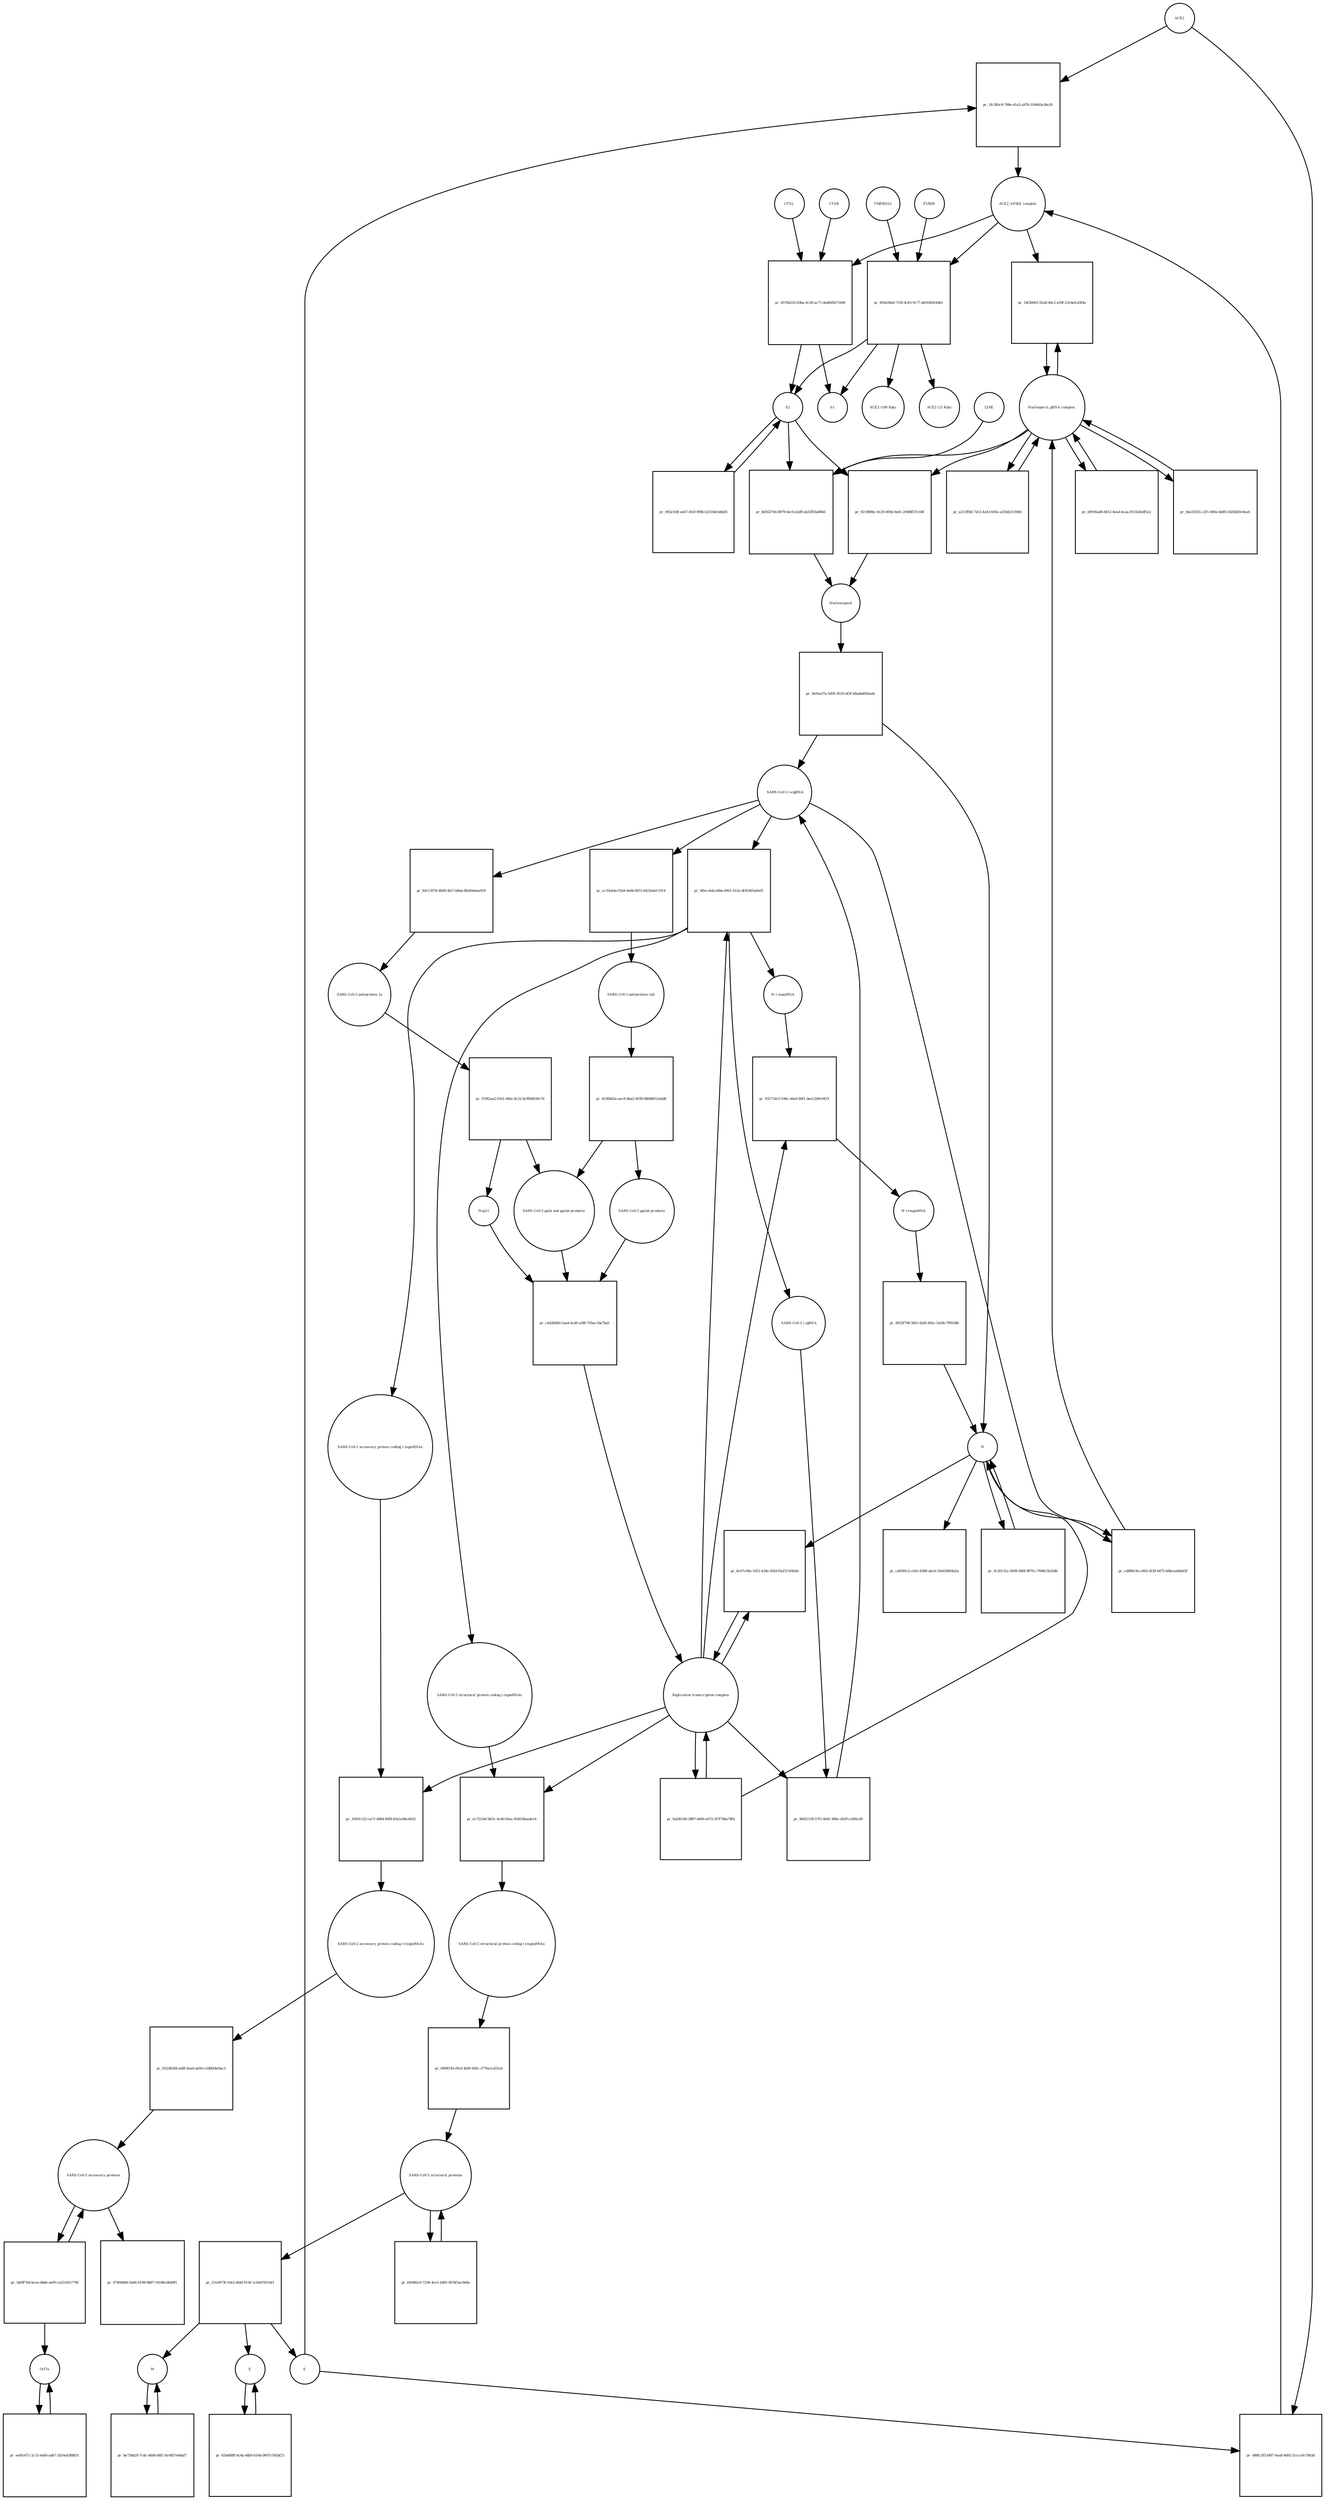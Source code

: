 strict digraph  {
ACE2 [annotation="", bipartite=0, cls=macromolecule, fontsize=4, label=ACE2, shape=circle];
"pr_1fc385c8-798e-41a2-a97b-5596d3e26e20" [annotation="", bipartite=1, cls=process, fontsize=4, label="pr_1fc385c8-798e-41a2-a97b-5596d3e26e20", shape=square];
"ACE2_SPIKE complex" [annotation="", bipartite=0, cls=complex, fontsize=4, label="ACE2_SPIKE complex", shape=circle];
S [annotation="", bipartite=0, cls="macromolecule multimer", fontsize=4, label=S, shape=circle];
"Nucleoporin_gRNA complex " [annotation="", bipartite=0, cls=complex, fontsize=4, label="Nucleoporin_gRNA complex ", shape=circle];
"pr_24f3b901-92a8-44c2-a59f-23cbefcd3f4e" [annotation="", bipartite=1, cls=process, fontsize=4, label="pr_24f3b901-92a8-44c2-a59f-23cbefcd3f4e", shape=square];
"pr_d576d223-83ba-4c39-ac71-ded0d5671b96" [annotation="", bipartite=1, cls=process, fontsize=4, label="pr_d576d223-83ba-4c39-ac71-ded0d5671b96", shape=square];
S2 [annotation="", bipartite=0, cls=macromolecule, fontsize=4, label=S2, shape=circle];
CTSB [annotation="", bipartite=0, cls=macromolecule, fontsize=4, label=CTSB, shape=circle];
CTSL [annotation="", bipartite=0, cls=macromolecule, fontsize=4, label=CTSL, shape=circle];
S1 [annotation="", bipartite=0, cls=macromolecule, fontsize=4, label=S1, shape=circle];
"pr_088fc3f5-bf87-4ea8-8d92-5cccc0c7863d" [annotation="", bipartite=1, cls=process, fontsize=4, label="pr_088fc3f5-bf87-4ea8-8d92-5cccc0c7863d", shape=square];
"pr_bd562744-8879-4ec6-b2d9-ab33f56a88b5" [annotation="", bipartite=1, cls=process, fontsize=4, label="pr_bd562744-8879-4ec6-b2d9-ab33f56a88b5", shape=square];
Nucleocapsid [annotation="", bipartite=0, cls=complex, fontsize=4, label=Nucleocapsid, shape=circle];
LY6E [annotation="", bipartite=0, cls=macromolecule, fontsize=4, label=LY6E, shape=circle];
"pr_921989bc-0c29-409d-9a41-2f408f37e188" [annotation="", bipartite=1, cls=process, fontsize=4, label="pr_921989bc-0c29-409d-9a41-2f408f37e188", shape=square];
"pr_9a92a37a-5d95-4535-bf3f-b8adbd05ba0e" [annotation="", bipartite=1, cls=process, fontsize=4, label="pr_9a92a37a-5d95-4535-bf3f-b8adbd05ba0e", shape=square];
" SARS-CoV-2 (+)gRNA" [annotation="", bipartite=0, cls="nucleic acid feature", fontsize=4, label=" SARS-CoV-2 (+)gRNA", shape=circle];
N [annotation="", bipartite=0, cls="macromolecule multimer", fontsize=4, label=N, shape=circle];
"SARS-CoV-2 polyprotein 1ab" [annotation="", bipartite=0, cls=macromolecule, fontsize=4, label="SARS-CoV-2 polyprotein 1ab", shape=circle];
"pr_4536b82a-aec8-4ba2-8199-886d8012e8d0" [annotation="", bipartite=1, cls=process, fontsize=4, label="pr_4536b82a-aec8-4ba2-8199-886d8012e8d0", shape=square];
"SARS-CoV-2 pp1ab products" [annotation="", bipartite=0, cls=complex, fontsize=4, label="SARS-CoV-2 pp1ab products", shape=circle];
"SARS-CoV-2 pp1a and pp1ab products" [annotation="", bipartite=0, cls=complex, fontsize=4, label="SARS-CoV-2 pp1a and pp1ab products", shape=circle];
"SARS-CoV-2 polyprotein 1a" [annotation="", bipartite=0, cls=macromolecule, fontsize=4, label="SARS-CoV-2 polyprotein 1a", shape=circle];
"pr_f1062ea2-6161-46fe-9c22-bcf89d939c76" [annotation="", bipartite=1, cls=process, fontsize=4, label="pr_f1062ea2-6161-46fe-9c22-bcf89d939c76", shape=square];
Nsp11 [annotation="", bipartite=0, cls=macromolecule, fontsize=4, label=Nsp11, shape=circle];
"pr_b9936ad6-6b12-4ead-bcaa-f0332dedf5e2" [annotation="", bipartite=1, cls=process, fontsize=4, label="pr_b9936ad6-6b12-4ead-bcaa-f0332dedf5e2", shape=square];
"pr_8ee24355-c2f1-400a-bb89-5d29d20c8ea4" [annotation="", bipartite=1, cls=process, fontsize=4, label="pr_8ee24355-c2f1-400a-bb89-5d29d20c8ea4", shape=square];
"SARS-CoV-2 structural proteins" [annotation="", bipartite=0, cls=complex, fontsize=4, label="SARS-CoV-2 structural proteins", shape=circle];
"pr_21e3873f-10e2-4fdd-9136-1c64478314f1" [annotation="", bipartite=1, cls=process, fontsize=4, label="pr_21e3873f-10e2-4fdd-9136-1c64478314f1", shape=square];
M [annotation="", bipartite=0, cls=macromolecule, fontsize=4, label=M, shape=circle];
E [annotation="", bipartite=0, cls=macromolecule, fontsize=4, label=E, shape=circle];
"Replication transcription complex" [annotation="", bipartite=0, cls=complex, fontsize=4, label="Replication transcription complex", shape=circle];
"pr_8c47c09e-1652-434e-92fd-f5af515f40eb" [annotation="", bipartite=1, cls=process, fontsize=4, label="pr_8c47c09e-1652-434e-92fd-f5af515f40eb", shape=square];
"pr_cd45f6c2-c043-4389-abcb-10e63f604a5a" [annotation="", bipartite=1, cls=process, fontsize=4, label="pr_cd45f6c2-c043-4389-abcb-10e63f604a5a", shape=square];
"SARS-CoV-2 accessory proteins" [annotation="", bipartite=0, cls=complex, fontsize=4, label="SARS-CoV-2 accessory proteins", shape=circle];
"pr_974046b0-5a84-4198-8b87-18186cd649f5" [annotation="", bipartite=1, cls=process, fontsize=4, label="pr_974046b0-5a84-4198-8b87-18186cd649f5", shape=square];
"pr_f45982c0-7238-4ce1-b4f9-387bf1ac9e8a" [annotation="", bipartite=1, cls=process, fontsize=4, label="pr_f45982c0-7238-4ce1-b4f9-387bf1ac9e8a", shape=square];
"pr_fad36180-3897-4496-a072-3f7f748a78f4" [annotation="", bipartite=1, cls=process, fontsize=4, label="pr_fad36180-3897-4496-a072-3f7f748a78f4", shape=square];
"pr_9c26131a-5b99-460f-8870-c7686c5b10db" [annotation="", bipartite=1, cls=process, fontsize=4, label="pr_9c26131a-5b99-460f-8870-c7686c5b10db", shape=square];
"pr_c442b460-2aa4-4cd0-a58f-705ac1ba7ba5" [annotation="", bipartite=1, cls=process, fontsize=4, label="pr_c442b460-2aa4-4cd0-a58f-705ac1ba7ba5", shape=square];
"SARS-CoV-2 accessory protein coding (-)sgmRNAs" [annotation="", bipartite=0, cls=complex, fontsize=4, label="SARS-CoV-2 accessory protein coding (-)sgmRNAs", shape=circle];
"pr_10201122-ca71-4884-85f8-83a1e9bc4022" [annotation="", bipartite=1, cls=process, fontsize=4, label="pr_10201122-ca71-4884-85f8-83a1e9bc4022", shape=square];
"SARS-CoV-2 accessory protein coding (+)sgmRNAs" [annotation="", bipartite=0, cls=complex, fontsize=4, label="SARS-CoV-2 accessory protein coding (+)sgmRNAs", shape=circle];
"SARS-CoV-2 structural protein coding (-)sgmRNAs" [annotation="", bipartite=0, cls=complex, fontsize=4, label="SARS-CoV-2 structural protein coding (-)sgmRNAs", shape=circle];
"pr_ec7223ef-b63c-4c40-b5ac-818536aa4e14" [annotation="", bipartite=1, cls=process, fontsize=4, label="pr_ec7223ef-b63c-4c40-b5ac-818536aa4e14", shape=square];
"SARS-CoV-2 structural protein coding (+)sgmRNAs" [annotation="", bipartite=0, cls=complex, fontsize=4, label="SARS-CoV-2 structural protein coding (+)sgmRNAs", shape=circle];
"N (-)sgmRNA" [annotation="", bipartite=0, cls="nucleic acid feature", fontsize=4, label="N (-)sgmRNA", shape=circle];
"pr_93271dc3-198c-44a4-88f1-dea12d9c0419" [annotation="", bipartite=1, cls=process, fontsize=4, label="pr_93271dc3-198c-44a4-88f1-dea12d9c0419", shape=square];
"N (+)sgmRNA" [annotation="", bipartite=0, cls="nucleic acid feature", fontsize=4, label="N (+)sgmRNA", shape=circle];
"pr_d922f708-5f65-42d5-845c-5a58c799558b" [annotation="", bipartite=1, cls=process, fontsize=4, label="pr_d922f708-5f65-42d5-845c-5a58c799558b", shape=square];
"pr_4fbcc4ab-e89a-4901-b12e-df41965a0e05" [annotation="", bipartite=1, cls=process, fontsize=4, label="pr_4fbcc4ab-e89a-4901-b12e-df41965a0e05", shape=square];
" SARS-CoV-2 (-)gRNA" [annotation="", bipartite=0, cls="nucleic acid feature", fontsize=4, label=" SARS-CoV-2 (-)gRNA", shape=circle];
"pr_84113078-4b06-4fa7-b8ab-8fab9ebea918" [annotation="", bipartite=1, cls=process, fontsize=4, label="pr_84113078-4b06-4fa7-b8ab-8fab9ebea918", shape=square];
"pr_ec35eb4e-f3a8-4e6b-bf53-d423eeb11914" [annotation="", bipartite=1, cls=process, fontsize=4, label="pr_ec35eb4e-f3a8-4e6b-bf53-d423eeb11914", shape=square];
"pr_92238208-a0df-4ea4-a656-c5dbf64e9ac3" [annotation="", bipartite=1, cls=process, fontsize=4, label="pr_92238208-a0df-4ea4-a656-c5dbf64e9ac3", shape=square];
"pr_f699f185-f0c6-4fd9-926c-3776a1cd32cb" [annotation="", bipartite=1, cls=process, fontsize=4, label="pr_f699f185-f0c6-4fd9-926c-3776a1cd32cb", shape=square];
"pr_9fd21158-57f1-4641-908c-d5d7cc695c49" [annotation="", bipartite=1, cls=process, fontsize=4, label="pr_9fd21158-57f1-4641-908c-d5d7cc695c49", shape=square];
"pr_cd884c9e-c602-4f39-b475-b9bcea0da65f" [annotation="", bipartite=1, cls=process, fontsize=4, label="pr_cd884c9e-c602-4f39-b475-b9bcea0da65f", shape=square];
"pr_a212ffb0-7a53-4a43-b93e-a25b421c94fd" [annotation="", bipartite=1, cls=process, fontsize=4, label="pr_a212ffb0-7a53-4a43-b93e-a25b421c94fd", shape=square];
"pr_5d5ff764-bcea-48de-aef9-ca531031776f" [annotation="", bipartite=1, cls=process, fontsize=4, label="pr_5d5ff764-bcea-48de-aef9-ca531031776f", shape=square];
Orf7a [annotation="", bipartite=0, cls=macromolecule, fontsize=4, label=Orf7a, shape=circle];
"pr_893e00a8-710f-4c83-9c77-dd164f4c0db1" [annotation="", bipartite=1, cls=process, fontsize=4, label="pr_893e00a8-710f-4c83-9c77-dd164f4c0db1", shape=square];
FURIN [annotation="", bipartite=0, cls=macromolecule, fontsize=4, label=FURIN, shape=circle];
TMPRSS2 [annotation="", bipartite=0, cls=macromolecule, fontsize=4, label=TMPRSS2, shape=circle];
"ACE2 (100 Kda)" [annotation="", bipartite=0, cls=macromolecule, fontsize=4, label="ACE2 (100 Kda)", shape=circle];
"ACE2 (15 Kda)" [annotation="", bipartite=0, cls=macromolecule, fontsize=4, label="ACE2 (15 Kda)", shape=circle];
"pr_092e1fdf-ea67-441f-9f0b-b331b0cbbd26" [annotation="", bipartite=1, cls=process, fontsize=4, label="pr_092e1fdf-ea67-441f-9f0b-b331b0cbbd26", shape=square];
"pr_65bd88ff-0c4a-48b9-b16d-0697c545bf23" [annotation="", bipartite=1, cls=process, fontsize=4, label="pr_65bd88ff-0c4a-48b9-b16d-0697c545bf23", shape=square];
"pr_be73bb29-7cdc-4690-b8f1-8c4857e8daf7" [annotation="", bipartite=1, cls=process, fontsize=4, label="pr_be73bb29-7cdc-4690-b8f1-8c4857e8daf7", shape=square];
"pr_eef0c671-2c15-4a68-adb7-2d14e8388f51" [annotation="", bipartite=1, cls=process, fontsize=4, label="pr_eef0c671-2c15-4a68-adb7-2d14e8388f51", shape=square];
ACE2 -> "pr_1fc385c8-798e-41a2-a97b-5596d3e26e20"  [annotation="", interaction_type=consumption];
ACE2 -> "pr_088fc3f5-bf87-4ea8-8d92-5cccc0c7863d"  [annotation="", interaction_type=consumption];
"pr_1fc385c8-798e-41a2-a97b-5596d3e26e20" -> "ACE2_SPIKE complex"  [annotation="", interaction_type=production];
"ACE2_SPIKE complex" -> "pr_24f3b901-92a8-44c2-a59f-23cbefcd3f4e"  [annotation="urn_miriam_pubmed_32142651|urn_miriam_pubmed_32094589", interaction_type=stimulation];
"ACE2_SPIKE complex" -> "pr_d576d223-83ba-4c39-ac71-ded0d5671b96"  [annotation="", interaction_type=consumption];
"ACE2_SPIKE complex" -> "pr_893e00a8-710f-4c83-9c77-dd164f4c0db1"  [annotation="", interaction_type=consumption];
S -> "pr_1fc385c8-798e-41a2-a97b-5596d3e26e20"  [annotation="", interaction_type=consumption];
S -> "pr_088fc3f5-bf87-4ea8-8d92-5cccc0c7863d"  [annotation="", interaction_type=consumption];
"Nucleoporin_gRNA complex " -> "pr_24f3b901-92a8-44c2-a59f-23cbefcd3f4e"  [annotation="", interaction_type=consumption];
"Nucleoporin_gRNA complex " -> "pr_bd562744-8879-4ec6-b2d9-ab33f56a88b5"  [annotation="", interaction_type=consumption];
"Nucleoporin_gRNA complex " -> "pr_921989bc-0c29-409d-9a41-2f408f37e188"  [annotation="", interaction_type=consumption];
"Nucleoporin_gRNA complex " -> "pr_b9936ad6-6b12-4ead-bcaa-f0332dedf5e2"  [annotation="", interaction_type=consumption];
"Nucleoporin_gRNA complex " -> "pr_8ee24355-c2f1-400a-bb89-5d29d20c8ea4"  [annotation="", interaction_type=consumption];
"Nucleoporin_gRNA complex " -> "pr_a212ffb0-7a53-4a43-b93e-a25b421c94fd"  [annotation="", interaction_type=consumption];
"pr_24f3b901-92a8-44c2-a59f-23cbefcd3f4e" -> "Nucleoporin_gRNA complex "  [annotation="", interaction_type=production];
"pr_d576d223-83ba-4c39-ac71-ded0d5671b96" -> S2  [annotation="", interaction_type=production];
"pr_d576d223-83ba-4c39-ac71-ded0d5671b96" -> S1  [annotation="", interaction_type=production];
S2 -> "pr_bd562744-8879-4ec6-b2d9-ab33f56a88b5"  [annotation="urn_miriam_doi_10.1101%2F2020.03.05.979260|urn_miriam_doi_10.1101%2F2020.04.02.021469", interaction_type=stimulation];
S2 -> "pr_921989bc-0c29-409d-9a41-2f408f37e188"  [annotation="", interaction_type=stimulation];
S2 -> "pr_092e1fdf-ea67-441f-9f0b-b331b0cbbd26"  [annotation="", interaction_type=consumption];
CTSB -> "pr_d576d223-83ba-4c39-ac71-ded0d5671b96"  [annotation=urn_miriam_pubmed_32142651, interaction_type=catalysis];
CTSL -> "pr_d576d223-83ba-4c39-ac71-ded0d5671b96"  [annotation=urn_miriam_pubmed_32142651, interaction_type=catalysis];
"pr_088fc3f5-bf87-4ea8-8d92-5cccc0c7863d" -> "ACE2_SPIKE complex"  [annotation="", interaction_type=production];
"pr_bd562744-8879-4ec6-b2d9-ab33f56a88b5" -> Nucleocapsid  [annotation="", interaction_type=production];
Nucleocapsid -> "pr_9a92a37a-5d95-4535-bf3f-b8adbd05ba0e"  [annotation="", interaction_type=consumption];
LY6E -> "pr_bd562744-8879-4ec6-b2d9-ab33f56a88b5"  [annotation="urn_miriam_doi_10.1101%2F2020.03.05.979260|urn_miriam_doi_10.1101%2F2020.04.02.021469", interaction_type=inhibition];
"pr_921989bc-0c29-409d-9a41-2f408f37e188" -> Nucleocapsid  [annotation="", interaction_type=production];
"pr_9a92a37a-5d95-4535-bf3f-b8adbd05ba0e" -> " SARS-CoV-2 (+)gRNA"  [annotation="", interaction_type=production];
"pr_9a92a37a-5d95-4535-bf3f-b8adbd05ba0e" -> N  [annotation="", interaction_type=production];
" SARS-CoV-2 (+)gRNA" -> "pr_4fbcc4ab-e89a-4901-b12e-df41965a0e05"  [annotation="", interaction_type=consumption];
" SARS-CoV-2 (+)gRNA" -> "pr_84113078-4b06-4fa7-b8ab-8fab9ebea918"  [annotation="", interaction_type=consumption];
" SARS-CoV-2 (+)gRNA" -> "pr_ec35eb4e-f3a8-4e6b-bf53-d423eeb11914"  [annotation="", interaction_type=consumption];
" SARS-CoV-2 (+)gRNA" -> "pr_cd884c9e-c602-4f39-b475-b9bcea0da65f"  [annotation="", interaction_type=consumption];
N -> "pr_8c47c09e-1652-434e-92fd-f5af515f40eb"  [annotation="", interaction_type=consumption];
N -> "pr_cd45f6c2-c043-4389-abcb-10e63f604a5a"  [annotation="", interaction_type=consumption];
N -> "pr_9c26131a-5b99-460f-8870-c7686c5b10db"  [annotation="", interaction_type=consumption];
N -> "pr_cd884c9e-c602-4f39-b475-b9bcea0da65f"  [annotation="", interaction_type=consumption];
"SARS-CoV-2 polyprotein 1ab" -> "pr_4536b82a-aec8-4ba2-8199-886d8012e8d0"  [annotation=urn_miriam_pubmed_31226023, interaction_type=catalysis];
"pr_4536b82a-aec8-4ba2-8199-886d8012e8d0" -> "SARS-CoV-2 pp1ab products"  [annotation="", interaction_type=production];
"pr_4536b82a-aec8-4ba2-8199-886d8012e8d0" -> "SARS-CoV-2 pp1a and pp1ab products"  [annotation="", interaction_type=production];
"SARS-CoV-2 pp1ab products" -> "pr_c442b460-2aa4-4cd0-a58f-705ac1ba7ba5"  [annotation="", interaction_type=consumption];
"SARS-CoV-2 pp1a and pp1ab products" -> "pr_c442b460-2aa4-4cd0-a58f-705ac1ba7ba5"  [annotation="", interaction_type=consumption];
"SARS-CoV-2 polyprotein 1a" -> "pr_f1062ea2-6161-46fe-9c22-bcf89d939c76"  [annotation=urn_miriam_pubmed_31226023, interaction_type=catalysis];
"pr_f1062ea2-6161-46fe-9c22-bcf89d939c76" -> Nsp11  [annotation="", interaction_type=production];
"pr_f1062ea2-6161-46fe-9c22-bcf89d939c76" -> "SARS-CoV-2 pp1a and pp1ab products"  [annotation="", interaction_type=production];
Nsp11 -> "pr_c442b460-2aa4-4cd0-a58f-705ac1ba7ba5"  [annotation="", interaction_type=consumption];
"pr_b9936ad6-6b12-4ead-bcaa-f0332dedf5e2" -> "Nucleoporin_gRNA complex "  [annotation="", interaction_type=production];
"pr_8ee24355-c2f1-400a-bb89-5d29d20c8ea4" -> "Nucleoporin_gRNA complex "  [annotation="", interaction_type=production];
"SARS-CoV-2 structural proteins" -> "pr_21e3873f-10e2-4fdd-9136-1c64478314f1"  [annotation="", interaction_type=consumption];
"SARS-CoV-2 structural proteins" -> "pr_f45982c0-7238-4ce1-b4f9-387bf1ac9e8a"  [annotation="", interaction_type=consumption];
"pr_21e3873f-10e2-4fdd-9136-1c64478314f1" -> M  [annotation="", interaction_type=production];
"pr_21e3873f-10e2-4fdd-9136-1c64478314f1" -> E  [annotation="", interaction_type=production];
"pr_21e3873f-10e2-4fdd-9136-1c64478314f1" -> S  [annotation="", interaction_type=production];
M -> "pr_be73bb29-7cdc-4690-b8f1-8c4857e8daf7"  [annotation="", interaction_type=consumption];
E -> "pr_65bd88ff-0c4a-48b9-b16d-0697c545bf23"  [annotation="", interaction_type=consumption];
"Replication transcription complex" -> "pr_8c47c09e-1652-434e-92fd-f5af515f40eb"  [annotation="", interaction_type=consumption];
"Replication transcription complex" -> "pr_fad36180-3897-4496-a072-3f7f748a78f4"  [annotation="", interaction_type=consumption];
"Replication transcription complex" -> "pr_10201122-ca71-4884-85f8-83a1e9bc4022"  [annotation="", interaction_type="necessary stimulation"];
"Replication transcription complex" -> "pr_ec7223ef-b63c-4c40-b5ac-818536aa4e14"  [annotation="", interaction_type="necessary stimulation"];
"Replication transcription complex" -> "pr_93271dc3-198c-44a4-88f1-dea12d9c0419"  [annotation="", interaction_type="necessary stimulation"];
"Replication transcription complex" -> "pr_4fbcc4ab-e89a-4901-b12e-df41965a0e05"  [annotation="", interaction_type="necessary stimulation"];
"Replication transcription complex" -> "pr_9fd21158-57f1-4641-908c-d5d7cc695c49"  [annotation="", interaction_type="necessary stimulation"];
"pr_8c47c09e-1652-434e-92fd-f5af515f40eb" -> "Replication transcription complex"  [annotation="", interaction_type=production];
"SARS-CoV-2 accessory proteins" -> "pr_974046b0-5a84-4198-8b87-18186cd649f5"  [annotation="", interaction_type=consumption];
"SARS-CoV-2 accessory proteins" -> "pr_5d5ff764-bcea-48de-aef9-ca531031776f"  [annotation="", interaction_type=consumption];
"pr_f45982c0-7238-4ce1-b4f9-387bf1ac9e8a" -> "SARS-CoV-2 structural proteins"  [annotation="", interaction_type=production];
"pr_fad36180-3897-4496-a072-3f7f748a78f4" -> "Replication transcription complex"  [annotation="", interaction_type=production];
"pr_fad36180-3897-4496-a072-3f7f748a78f4" -> N  [annotation="", interaction_type=production];
"pr_9c26131a-5b99-460f-8870-c7686c5b10db" -> N  [annotation="", interaction_type=production];
"pr_c442b460-2aa4-4cd0-a58f-705ac1ba7ba5" -> "Replication transcription complex"  [annotation="", interaction_type=production];
"SARS-CoV-2 accessory protein coding (-)sgmRNAs" -> "pr_10201122-ca71-4884-85f8-83a1e9bc4022"  [annotation="", interaction_type=consumption];
"pr_10201122-ca71-4884-85f8-83a1e9bc4022" -> "SARS-CoV-2 accessory protein coding (+)sgmRNAs"  [annotation="", interaction_type=production];
"SARS-CoV-2 accessory protein coding (+)sgmRNAs" -> "pr_92238208-a0df-4ea4-a656-c5dbf64e9ac3"  [annotation="", interaction_type=consumption];
"SARS-CoV-2 structural protein coding (-)sgmRNAs" -> "pr_ec7223ef-b63c-4c40-b5ac-818536aa4e14"  [annotation="", interaction_type=consumption];
"pr_ec7223ef-b63c-4c40-b5ac-818536aa4e14" -> "SARS-CoV-2 structural protein coding (+)sgmRNAs"  [annotation="", interaction_type=production];
"SARS-CoV-2 structural protein coding (+)sgmRNAs" -> "pr_f699f185-f0c6-4fd9-926c-3776a1cd32cb"  [annotation="", interaction_type=consumption];
"N (-)sgmRNA" -> "pr_93271dc3-198c-44a4-88f1-dea12d9c0419"  [annotation="", interaction_type=consumption];
"pr_93271dc3-198c-44a4-88f1-dea12d9c0419" -> "N (+)sgmRNA"  [annotation="", interaction_type=production];
"N (+)sgmRNA" -> "pr_d922f708-5f65-42d5-845c-5a58c799558b"  [annotation="", interaction_type=consumption];
"pr_d922f708-5f65-42d5-845c-5a58c799558b" -> N  [annotation="", interaction_type=production];
"pr_4fbcc4ab-e89a-4901-b12e-df41965a0e05" -> " SARS-CoV-2 (-)gRNA"  [annotation="", interaction_type=production];
"pr_4fbcc4ab-e89a-4901-b12e-df41965a0e05" -> "SARS-CoV-2 accessory protein coding (-)sgmRNAs"  [annotation="", interaction_type=production];
"pr_4fbcc4ab-e89a-4901-b12e-df41965a0e05" -> "SARS-CoV-2 structural protein coding (-)sgmRNAs"  [annotation="", interaction_type=production];
"pr_4fbcc4ab-e89a-4901-b12e-df41965a0e05" -> "N (-)sgmRNA"  [annotation="", interaction_type=production];
" SARS-CoV-2 (-)gRNA" -> "pr_9fd21158-57f1-4641-908c-d5d7cc695c49"  [annotation="", interaction_type=consumption];
"pr_84113078-4b06-4fa7-b8ab-8fab9ebea918" -> "SARS-CoV-2 polyprotein 1a"  [annotation="", interaction_type=production];
"pr_ec35eb4e-f3a8-4e6b-bf53-d423eeb11914" -> "SARS-CoV-2 polyprotein 1ab"  [annotation="", interaction_type=production];
"pr_92238208-a0df-4ea4-a656-c5dbf64e9ac3" -> "SARS-CoV-2 accessory proteins"  [annotation="", interaction_type=production];
"pr_f699f185-f0c6-4fd9-926c-3776a1cd32cb" -> "SARS-CoV-2 structural proteins"  [annotation="", interaction_type=production];
"pr_9fd21158-57f1-4641-908c-d5d7cc695c49" -> " SARS-CoV-2 (+)gRNA"  [annotation="", interaction_type=production];
"pr_cd884c9e-c602-4f39-b475-b9bcea0da65f" -> "Nucleoporin_gRNA complex "  [annotation="", interaction_type=production];
"pr_a212ffb0-7a53-4a43-b93e-a25b421c94fd" -> "Nucleoporin_gRNA complex "  [annotation="", interaction_type=production];
"pr_5d5ff764-bcea-48de-aef9-ca531031776f" -> "SARS-CoV-2 accessory proteins"  [annotation="", interaction_type=production];
"pr_5d5ff764-bcea-48de-aef9-ca531031776f" -> Orf7a  [annotation="", interaction_type=production];
Orf7a -> "pr_eef0c671-2c15-4a68-adb7-2d14e8388f51"  [annotation="", interaction_type=consumption];
"pr_893e00a8-710f-4c83-9c77-dd164f4c0db1" -> S2  [annotation="", interaction_type=production];
"pr_893e00a8-710f-4c83-9c77-dd164f4c0db1" -> "ACE2 (100 Kda)"  [annotation="", interaction_type=production];
"pr_893e00a8-710f-4c83-9c77-dd164f4c0db1" -> S1  [annotation="", interaction_type=production];
"pr_893e00a8-710f-4c83-9c77-dd164f4c0db1" -> "ACE2 (15 Kda)"  [annotation="", interaction_type=production];
FURIN -> "pr_893e00a8-710f-4c83-9c77-dd164f4c0db1"  [annotation="", interaction_type=catalysis];
TMPRSS2 -> "pr_893e00a8-710f-4c83-9c77-dd164f4c0db1"  [annotation="", interaction_type=catalysis];
"pr_092e1fdf-ea67-441f-9f0b-b331b0cbbd26" -> S2  [annotation="", interaction_type=production];
"pr_65bd88ff-0c4a-48b9-b16d-0697c545bf23" -> E  [annotation="", interaction_type=production];
"pr_be73bb29-7cdc-4690-b8f1-8c4857e8daf7" -> M  [annotation="", interaction_type=production];
"pr_eef0c671-2c15-4a68-adb7-2d14e8388f51" -> Orf7a  [annotation="", interaction_type=production];
}
